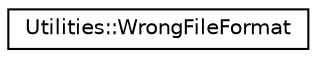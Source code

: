 digraph "Graphical Class Hierarchy"
{
  edge [fontname="Helvetica",fontsize="10",labelfontname="Helvetica",labelfontsize="10"];
  node [fontname="Helvetica",fontsize="10",shape=record];
  rankdir="LR";
  Node1 [label="Utilities::WrongFileFormat",height=0.2,width=0.4,color="black", fillcolor="white", style="filled",URL="$class_utilities_1_1_wrong_file_format.html",tooltip="WrongFileFormat exception (For use in exception throwing in file reading, when it has an invalid form..."];
}
